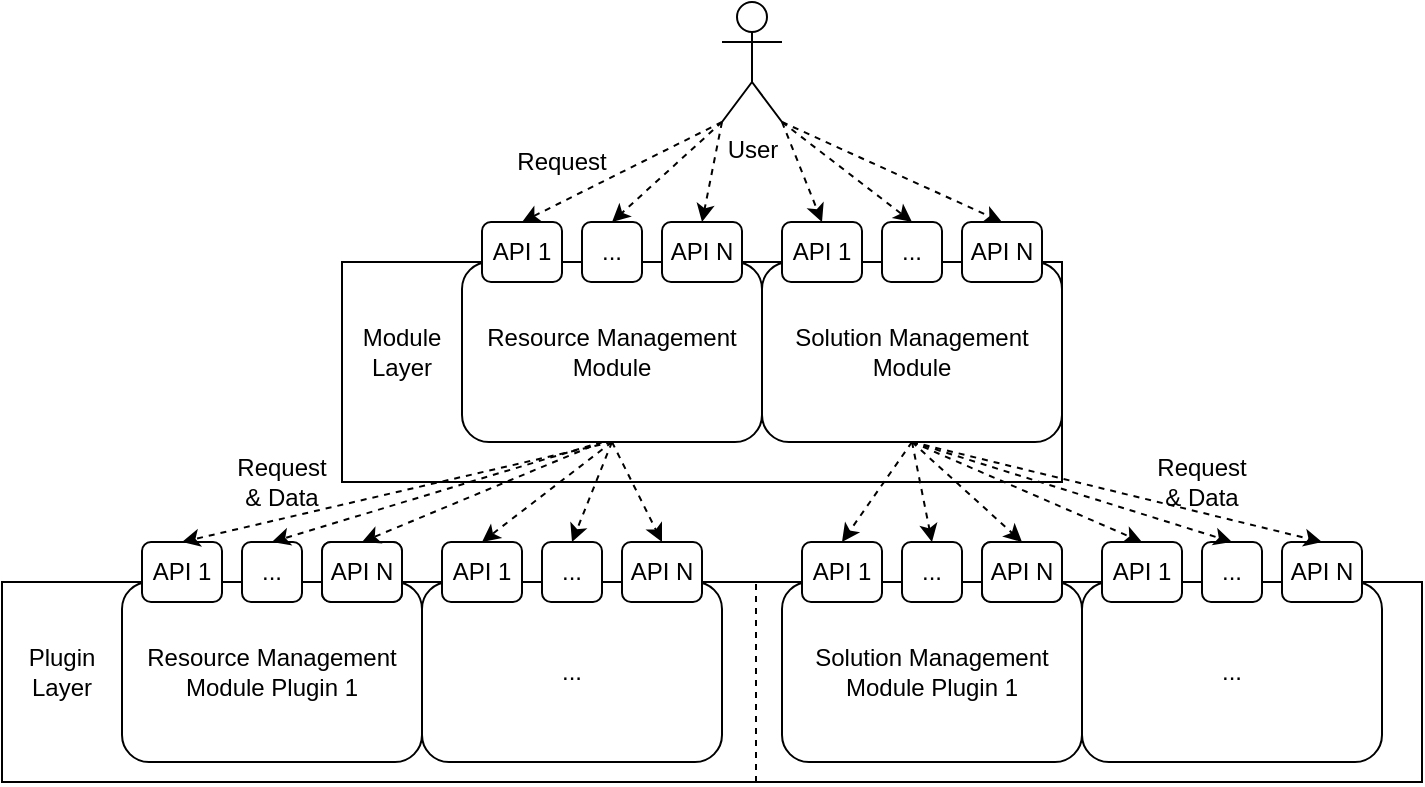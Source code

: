 <mxfile version="12.9.3"><diagram id="iAUa-zO4CP75cxGvkgQY" name="Page-1"><mxGraphModel dx="1422" dy="794" grid="1" gridSize="10" guides="1" tooltips="1" connect="1" arrows="1" fold="1" page="1" pageScale="1" pageWidth="827" pageHeight="1169" math="0" shadow="0"><root><mxCell id="0"/><mxCell id="1" parent="0"/><mxCell id="-JTGKkt0NrgcNdnzeEOt-1" value="" style="rounded=0;whiteSpace=wrap;html=1;" parent="1" vertex="1"><mxGeometry x="270" y="140" width="360" height="110" as="geometry"/></mxCell><mxCell id="-JTGKkt0NrgcNdnzeEOt-4" value="Module Layer" style="text;html=1;strokeColor=none;fillColor=none;align=center;verticalAlign=middle;whiteSpace=wrap;rounded=0;" parent="1" vertex="1"><mxGeometry x="280" y="175" width="40" height="20" as="geometry"/></mxCell><mxCell id="-JTGKkt0NrgcNdnzeEOt-5" value="Resource Management Module" style="rounded=1;whiteSpace=wrap;html=1;" parent="1" vertex="1"><mxGeometry x="330" y="140" width="150" height="90" as="geometry"/></mxCell><mxCell id="-JTGKkt0NrgcNdnzeEOt-6" value="Solution Management Module" style="rounded=1;whiteSpace=wrap;html=1;" parent="1" vertex="1"><mxGeometry x="480" y="140" width="150" height="90" as="geometry"/></mxCell><mxCell id="-JTGKkt0NrgcNdnzeEOt-8" value="API 1" style="rounded=1;whiteSpace=wrap;html=1;" parent="1" vertex="1"><mxGeometry x="340" y="120" width="40" height="30" as="geometry"/></mxCell><mxCell id="-JTGKkt0NrgcNdnzeEOt-9" value="..." style="rounded=1;whiteSpace=wrap;html=1;" parent="1" vertex="1"><mxGeometry x="390" y="120" width="30" height="30" as="geometry"/></mxCell><mxCell id="-JTGKkt0NrgcNdnzeEOt-10" value="API N" style="rounded=1;whiteSpace=wrap;html=1;" parent="1" vertex="1"><mxGeometry x="430" y="120" width="40" height="30" as="geometry"/></mxCell><mxCell id="-JTGKkt0NrgcNdnzeEOt-11" value="API 1" style="rounded=1;whiteSpace=wrap;html=1;" parent="1" vertex="1"><mxGeometry x="490" y="120" width="40" height="30" as="geometry"/></mxCell><mxCell id="-JTGKkt0NrgcNdnzeEOt-12" value="..." style="rounded=1;whiteSpace=wrap;html=1;" parent="1" vertex="1"><mxGeometry x="540" y="120" width="30" height="30" as="geometry"/></mxCell><mxCell id="-JTGKkt0NrgcNdnzeEOt-13" value="API N" style="rounded=1;whiteSpace=wrap;html=1;" parent="1" vertex="1"><mxGeometry x="580" y="120" width="40" height="30" as="geometry"/></mxCell><mxCell id="-JTGKkt0NrgcNdnzeEOt-14" value="" style="rounded=0;whiteSpace=wrap;html=1;" parent="1" vertex="1"><mxGeometry x="100" y="300" width="710" height="100" as="geometry"/></mxCell><mxCell id="-JTGKkt0NrgcNdnzeEOt-15" value="Plugin Layer" style="text;html=1;strokeColor=none;fillColor=none;align=center;verticalAlign=middle;whiteSpace=wrap;rounded=0;" parent="1" vertex="1"><mxGeometry x="110" y="335" width="40" height="20" as="geometry"/></mxCell><mxCell id="-JTGKkt0NrgcNdnzeEOt-16" value="Resource Management Module Plugin 1" style="rounded=1;whiteSpace=wrap;html=1;" parent="1" vertex="1"><mxGeometry x="160" y="300" width="150" height="90" as="geometry"/></mxCell><mxCell id="-JTGKkt0NrgcNdnzeEOt-17" value="..." style="rounded=1;whiteSpace=wrap;html=1;" parent="1" vertex="1"><mxGeometry x="310" y="300" width="150" height="90" as="geometry"/></mxCell><mxCell id="-JTGKkt0NrgcNdnzeEOt-18" value="API 1" style="rounded=1;whiteSpace=wrap;html=1;" parent="1" vertex="1"><mxGeometry x="170" y="280" width="40" height="30" as="geometry"/></mxCell><mxCell id="-JTGKkt0NrgcNdnzeEOt-19" value="..." style="rounded=1;whiteSpace=wrap;html=1;" parent="1" vertex="1"><mxGeometry x="220" y="280" width="30" height="30" as="geometry"/></mxCell><mxCell id="-JTGKkt0NrgcNdnzeEOt-20" value="API N" style="rounded=1;whiteSpace=wrap;html=1;" parent="1" vertex="1"><mxGeometry x="260" y="280" width="40" height="30" as="geometry"/></mxCell><mxCell id="-JTGKkt0NrgcNdnzeEOt-21" value="API 1" style="rounded=1;whiteSpace=wrap;html=1;" parent="1" vertex="1"><mxGeometry x="320" y="280" width="40" height="30" as="geometry"/></mxCell><mxCell id="-JTGKkt0NrgcNdnzeEOt-22" value="..." style="rounded=1;whiteSpace=wrap;html=1;" parent="1" vertex="1"><mxGeometry x="370" y="280" width="30" height="30" as="geometry"/></mxCell><mxCell id="-JTGKkt0NrgcNdnzeEOt-23" value="API N" style="rounded=1;whiteSpace=wrap;html=1;" parent="1" vertex="1"><mxGeometry x="410" y="280" width="40" height="30" as="geometry"/></mxCell><mxCell id="-JTGKkt0NrgcNdnzeEOt-25" value="User" style="shape=umlActor;verticalLabelPosition=bottom;labelBackgroundColor=#ffffff;verticalAlign=top;html=1;outlineConnect=0;" parent="1" vertex="1"><mxGeometry x="460" y="10" width="30" height="60" as="geometry"/></mxCell><mxCell id="-JTGKkt0NrgcNdnzeEOt-29" value="" style="endArrow=classic;html=1;exitX=0;exitY=1;exitDx=0;exitDy=0;exitPerimeter=0;entryX=0.5;entryY=0;entryDx=0;entryDy=0;dashed=1;" parent="1" source="-JTGKkt0NrgcNdnzeEOt-25" target="-JTGKkt0NrgcNdnzeEOt-9" edge="1"><mxGeometry width="50" height="50" relative="1" as="geometry"><mxPoint x="560" y="260" as="sourcePoint"/><mxPoint x="610" y="210" as="targetPoint"/></mxGeometry></mxCell><mxCell id="-JTGKkt0NrgcNdnzeEOt-30" value="" style="endArrow=classic;html=1;exitX=0;exitY=1;exitDx=0;exitDy=0;exitPerimeter=0;entryX=0.5;entryY=0;entryDx=0;entryDy=0;dashed=1;" parent="1" source="-JTGKkt0NrgcNdnzeEOt-25" target="-JTGKkt0NrgcNdnzeEOt-8" edge="1"><mxGeometry width="50" height="50" relative="1" as="geometry"><mxPoint x="560" y="260" as="sourcePoint"/><mxPoint x="610" y="210" as="targetPoint"/></mxGeometry></mxCell><mxCell id="-JTGKkt0NrgcNdnzeEOt-31" value="" style="endArrow=classic;html=1;entryX=0.5;entryY=0;entryDx=0;entryDy=0;dashed=1;" parent="1" target="-JTGKkt0NrgcNdnzeEOt-10" edge="1"><mxGeometry width="50" height="50" relative="1" as="geometry"><mxPoint x="460" y="70" as="sourcePoint"/><mxPoint x="370" y="130" as="targetPoint"/></mxGeometry></mxCell><mxCell id="-JTGKkt0NrgcNdnzeEOt-32" value="" style="endArrow=classic;html=1;exitX=1;exitY=1;exitDx=0;exitDy=0;exitPerimeter=0;entryX=0.5;entryY=0;entryDx=0;entryDy=0;dashed=1;" parent="1" source="-JTGKkt0NrgcNdnzeEOt-25" target="-JTGKkt0NrgcNdnzeEOt-11" edge="1"><mxGeometry width="50" height="50" relative="1" as="geometry"><mxPoint x="480" y="90" as="sourcePoint"/><mxPoint x="380" y="140" as="targetPoint"/></mxGeometry></mxCell><mxCell id="-JTGKkt0NrgcNdnzeEOt-33" value="" style="endArrow=classic;html=1;entryX=0.5;entryY=0;entryDx=0;entryDy=0;dashed=1;" parent="1" target="-JTGKkt0NrgcNdnzeEOt-12" edge="1"><mxGeometry width="50" height="50" relative="1" as="geometry"><mxPoint x="490" y="70" as="sourcePoint"/><mxPoint x="520" y="130" as="targetPoint"/></mxGeometry></mxCell><mxCell id="-JTGKkt0NrgcNdnzeEOt-34" value="" style="endArrow=classic;html=1;entryX=0.5;entryY=0;entryDx=0;entryDy=0;dashed=1;" parent="1" target="-JTGKkt0NrgcNdnzeEOt-13" edge="1"><mxGeometry width="50" height="50" relative="1" as="geometry"><mxPoint x="490" y="70" as="sourcePoint"/><mxPoint x="530" y="140" as="targetPoint"/></mxGeometry></mxCell><mxCell id="-JTGKkt0NrgcNdnzeEOt-37" value="" style="endArrow=none;dashed=1;html=1;" parent="1" edge="1"><mxGeometry width="50" height="50" relative="1" as="geometry"><mxPoint x="477" y="400" as="sourcePoint"/><mxPoint x="477" y="301" as="targetPoint"/></mxGeometry></mxCell><mxCell id="-JTGKkt0NrgcNdnzeEOt-48" value="API N" style="rounded=1;whiteSpace=wrap;html=1;" parent="1" vertex="1"><mxGeometry x="260" y="280" width="40" height="30" as="geometry"/></mxCell><mxCell id="-JTGKkt0NrgcNdnzeEOt-49" value="Solution Management Module Plugin 1" style="rounded=1;whiteSpace=wrap;html=1;" parent="1" vertex="1"><mxGeometry x="490" y="300" width="150" height="90" as="geometry"/></mxCell><mxCell id="-JTGKkt0NrgcNdnzeEOt-50" value="..." style="rounded=1;whiteSpace=wrap;html=1;" parent="1" vertex="1"><mxGeometry x="640" y="300" width="150" height="90" as="geometry"/></mxCell><mxCell id="-JTGKkt0NrgcNdnzeEOt-51" value="API 1" style="rounded=1;whiteSpace=wrap;html=1;" parent="1" vertex="1"><mxGeometry x="500" y="280" width="40" height="30" as="geometry"/></mxCell><mxCell id="-JTGKkt0NrgcNdnzeEOt-52" value="..." style="rounded=1;whiteSpace=wrap;html=1;" parent="1" vertex="1"><mxGeometry x="550" y="280" width="30" height="30" as="geometry"/></mxCell><mxCell id="-JTGKkt0NrgcNdnzeEOt-53" value="API N" style="rounded=1;whiteSpace=wrap;html=1;" parent="1" vertex="1"><mxGeometry x="590" y="280" width="40" height="30" as="geometry"/></mxCell><mxCell id="-JTGKkt0NrgcNdnzeEOt-54" value="API 1" style="rounded=1;whiteSpace=wrap;html=1;" parent="1" vertex="1"><mxGeometry x="650" y="280" width="40" height="30" as="geometry"/></mxCell><mxCell id="-JTGKkt0NrgcNdnzeEOt-55" value="..." style="rounded=1;whiteSpace=wrap;html=1;" parent="1" vertex="1"><mxGeometry x="700" y="280" width="30" height="30" as="geometry"/></mxCell><mxCell id="-JTGKkt0NrgcNdnzeEOt-56" value="API N" style="rounded=1;whiteSpace=wrap;html=1;" parent="1" vertex="1"><mxGeometry x="740" y="280" width="40" height="30" as="geometry"/></mxCell><mxCell id="-JTGKkt0NrgcNdnzeEOt-57" value="API N" style="rounded=1;whiteSpace=wrap;html=1;" parent="1" vertex="1"><mxGeometry x="590" y="280" width="40" height="30" as="geometry"/></mxCell><mxCell id="-JTGKkt0NrgcNdnzeEOt-58" value="" style="endArrow=classic;html=1;exitX=0.5;exitY=1;exitDx=0;exitDy=0;entryX=0.5;entryY=0;entryDx=0;entryDy=0;dashed=1;" parent="1" source="-JTGKkt0NrgcNdnzeEOt-5" target="-JTGKkt0NrgcNdnzeEOt-18" edge="1"><mxGeometry width="50" height="50" relative="1" as="geometry"><mxPoint x="470" y="80" as="sourcePoint"/><mxPoint x="370" y="130" as="targetPoint"/></mxGeometry></mxCell><mxCell id="-JTGKkt0NrgcNdnzeEOt-60" value="" style="endArrow=classic;html=1;entryX=0.5;entryY=0;entryDx=0;entryDy=0;dashed=1;" parent="1" target="-JTGKkt0NrgcNdnzeEOt-19" edge="1"><mxGeometry width="50" height="50" relative="1" as="geometry"><mxPoint x="400" y="230" as="sourcePoint"/><mxPoint x="200" y="290" as="targetPoint"/></mxGeometry></mxCell><mxCell id="-JTGKkt0NrgcNdnzeEOt-61" value="" style="endArrow=classic;html=1;entryX=0.5;entryY=0;entryDx=0;entryDy=0;dashed=1;" parent="1" target="-JTGKkt0NrgcNdnzeEOt-48" edge="1"><mxGeometry width="50" height="50" relative="1" as="geometry"><mxPoint x="400" y="230" as="sourcePoint"/><mxPoint x="210" y="300" as="targetPoint"/></mxGeometry></mxCell><mxCell id="-JTGKkt0NrgcNdnzeEOt-62" value="" style="endArrow=classic;html=1;entryX=0.5;entryY=0;entryDx=0;entryDy=0;dashed=1;exitX=0.5;exitY=1;exitDx=0;exitDy=0;" parent="1" source="-JTGKkt0NrgcNdnzeEOt-5" target="-JTGKkt0NrgcNdnzeEOt-23" edge="1"><mxGeometry width="50" height="50" relative="1" as="geometry"><mxPoint x="410" y="230" as="sourcePoint"/><mxPoint x="290" y="290" as="targetPoint"/></mxGeometry></mxCell><mxCell id="-JTGKkt0NrgcNdnzeEOt-63" value="" style="endArrow=classic;html=1;entryX=0.5;entryY=0;entryDx=0;entryDy=0;dashed=1;exitX=0.5;exitY=1;exitDx=0;exitDy=0;" parent="1" source="-JTGKkt0NrgcNdnzeEOt-5" target="-JTGKkt0NrgcNdnzeEOt-22" edge="1"><mxGeometry width="50" height="50" relative="1" as="geometry"><mxPoint x="420" y="250" as="sourcePoint"/><mxPoint x="300" y="300" as="targetPoint"/></mxGeometry></mxCell><mxCell id="-JTGKkt0NrgcNdnzeEOt-64" value="" style="endArrow=classic;html=1;entryX=0.5;entryY=0;entryDx=0;entryDy=0;dashed=1;exitX=0.5;exitY=1;exitDx=0;exitDy=0;" parent="1" source="-JTGKkt0NrgcNdnzeEOt-5" target="-JTGKkt0NrgcNdnzeEOt-21" edge="1"><mxGeometry width="50" height="50" relative="1" as="geometry"><mxPoint x="440" y="270" as="sourcePoint"/><mxPoint x="395" y="290" as="targetPoint"/></mxGeometry></mxCell><mxCell id="-JTGKkt0NrgcNdnzeEOt-65" value="" style="endArrow=classic;html=1;entryX=0.5;entryY=0;entryDx=0;entryDy=0;dashed=1;exitX=0.5;exitY=1;exitDx=0;exitDy=0;" parent="1" source="-JTGKkt0NrgcNdnzeEOt-6" target="-JTGKkt0NrgcNdnzeEOt-51" edge="1"><mxGeometry width="50" height="50" relative="1" as="geometry"><mxPoint x="415" y="240" as="sourcePoint"/><mxPoint x="440" y="290" as="targetPoint"/></mxGeometry></mxCell><mxCell id="-JTGKkt0NrgcNdnzeEOt-66" value="" style="endArrow=classic;html=1;entryX=0.5;entryY=0;entryDx=0;entryDy=0;dashed=1;exitX=0.5;exitY=1;exitDx=0;exitDy=0;" parent="1" source="-JTGKkt0NrgcNdnzeEOt-6" target="-JTGKkt0NrgcNdnzeEOt-52" edge="1"><mxGeometry width="50" height="50" relative="1" as="geometry"><mxPoint x="565" y="240" as="sourcePoint"/><mxPoint x="530" y="290" as="targetPoint"/></mxGeometry></mxCell><mxCell id="-JTGKkt0NrgcNdnzeEOt-67" value="" style="endArrow=classic;html=1;entryX=0.5;entryY=0;entryDx=0;entryDy=0;dashed=1;exitX=0.5;exitY=1;exitDx=0;exitDy=0;" parent="1" source="-JTGKkt0NrgcNdnzeEOt-6" target="-JTGKkt0NrgcNdnzeEOt-57" edge="1"><mxGeometry width="50" height="50" relative="1" as="geometry"><mxPoint x="575" y="250" as="sourcePoint"/><mxPoint x="540" y="300" as="targetPoint"/></mxGeometry></mxCell><mxCell id="-JTGKkt0NrgcNdnzeEOt-68" value="" style="endArrow=classic;html=1;entryX=0.5;entryY=0;entryDx=0;entryDy=0;dashed=1;exitX=0.5;exitY=1;exitDx=0;exitDy=0;" parent="1" source="-JTGKkt0NrgcNdnzeEOt-6" target="-JTGKkt0NrgcNdnzeEOt-54" edge="1"><mxGeometry width="50" height="50" relative="1" as="geometry"><mxPoint x="585" y="260" as="sourcePoint"/><mxPoint x="550" y="310" as="targetPoint"/></mxGeometry></mxCell><mxCell id="-JTGKkt0NrgcNdnzeEOt-69" value="" style="endArrow=classic;html=1;entryX=0.5;entryY=0;entryDx=0;entryDy=0;dashed=1;exitX=0.5;exitY=1;exitDx=0;exitDy=0;" parent="1" source="-JTGKkt0NrgcNdnzeEOt-6" target="-JTGKkt0NrgcNdnzeEOt-55" edge="1"><mxGeometry width="50" height="50" relative="1" as="geometry"><mxPoint x="565" y="240" as="sourcePoint"/><mxPoint x="680" y="290" as="targetPoint"/></mxGeometry></mxCell><mxCell id="-JTGKkt0NrgcNdnzeEOt-70" value="" style="endArrow=classic;html=1;entryX=0.5;entryY=0;entryDx=0;entryDy=0;dashed=1;exitX=0.5;exitY=1;exitDx=0;exitDy=0;" parent="1" source="-JTGKkt0NrgcNdnzeEOt-6" target="-JTGKkt0NrgcNdnzeEOt-56" edge="1"><mxGeometry width="50" height="50" relative="1" as="geometry"><mxPoint x="565" y="240" as="sourcePoint"/><mxPoint x="725" y="290" as="targetPoint"/></mxGeometry></mxCell><mxCell id="K8QATlZE7wioVSrfmG2C-1" value="Request" style="text;html=1;strokeColor=none;fillColor=none;align=center;verticalAlign=middle;whiteSpace=wrap;rounded=0;" vertex="1" parent="1"><mxGeometry x="360" y="80" width="40" height="20" as="geometry"/></mxCell><mxCell id="K8QATlZE7wioVSrfmG2C-5" value="Request &amp;amp; Data" style="text;html=1;strokeColor=none;fillColor=none;align=center;verticalAlign=middle;whiteSpace=wrap;rounded=0;" vertex="1" parent="1"><mxGeometry x="220" y="240" width="40" height="20" as="geometry"/></mxCell><mxCell id="K8QATlZE7wioVSrfmG2C-7" value="Request &amp;amp; Data" style="text;html=1;strokeColor=none;fillColor=none;align=center;verticalAlign=middle;whiteSpace=wrap;rounded=0;" vertex="1" parent="1"><mxGeometry x="680" y="240" width="40" height="20" as="geometry"/></mxCell></root></mxGraphModel></diagram></mxfile>